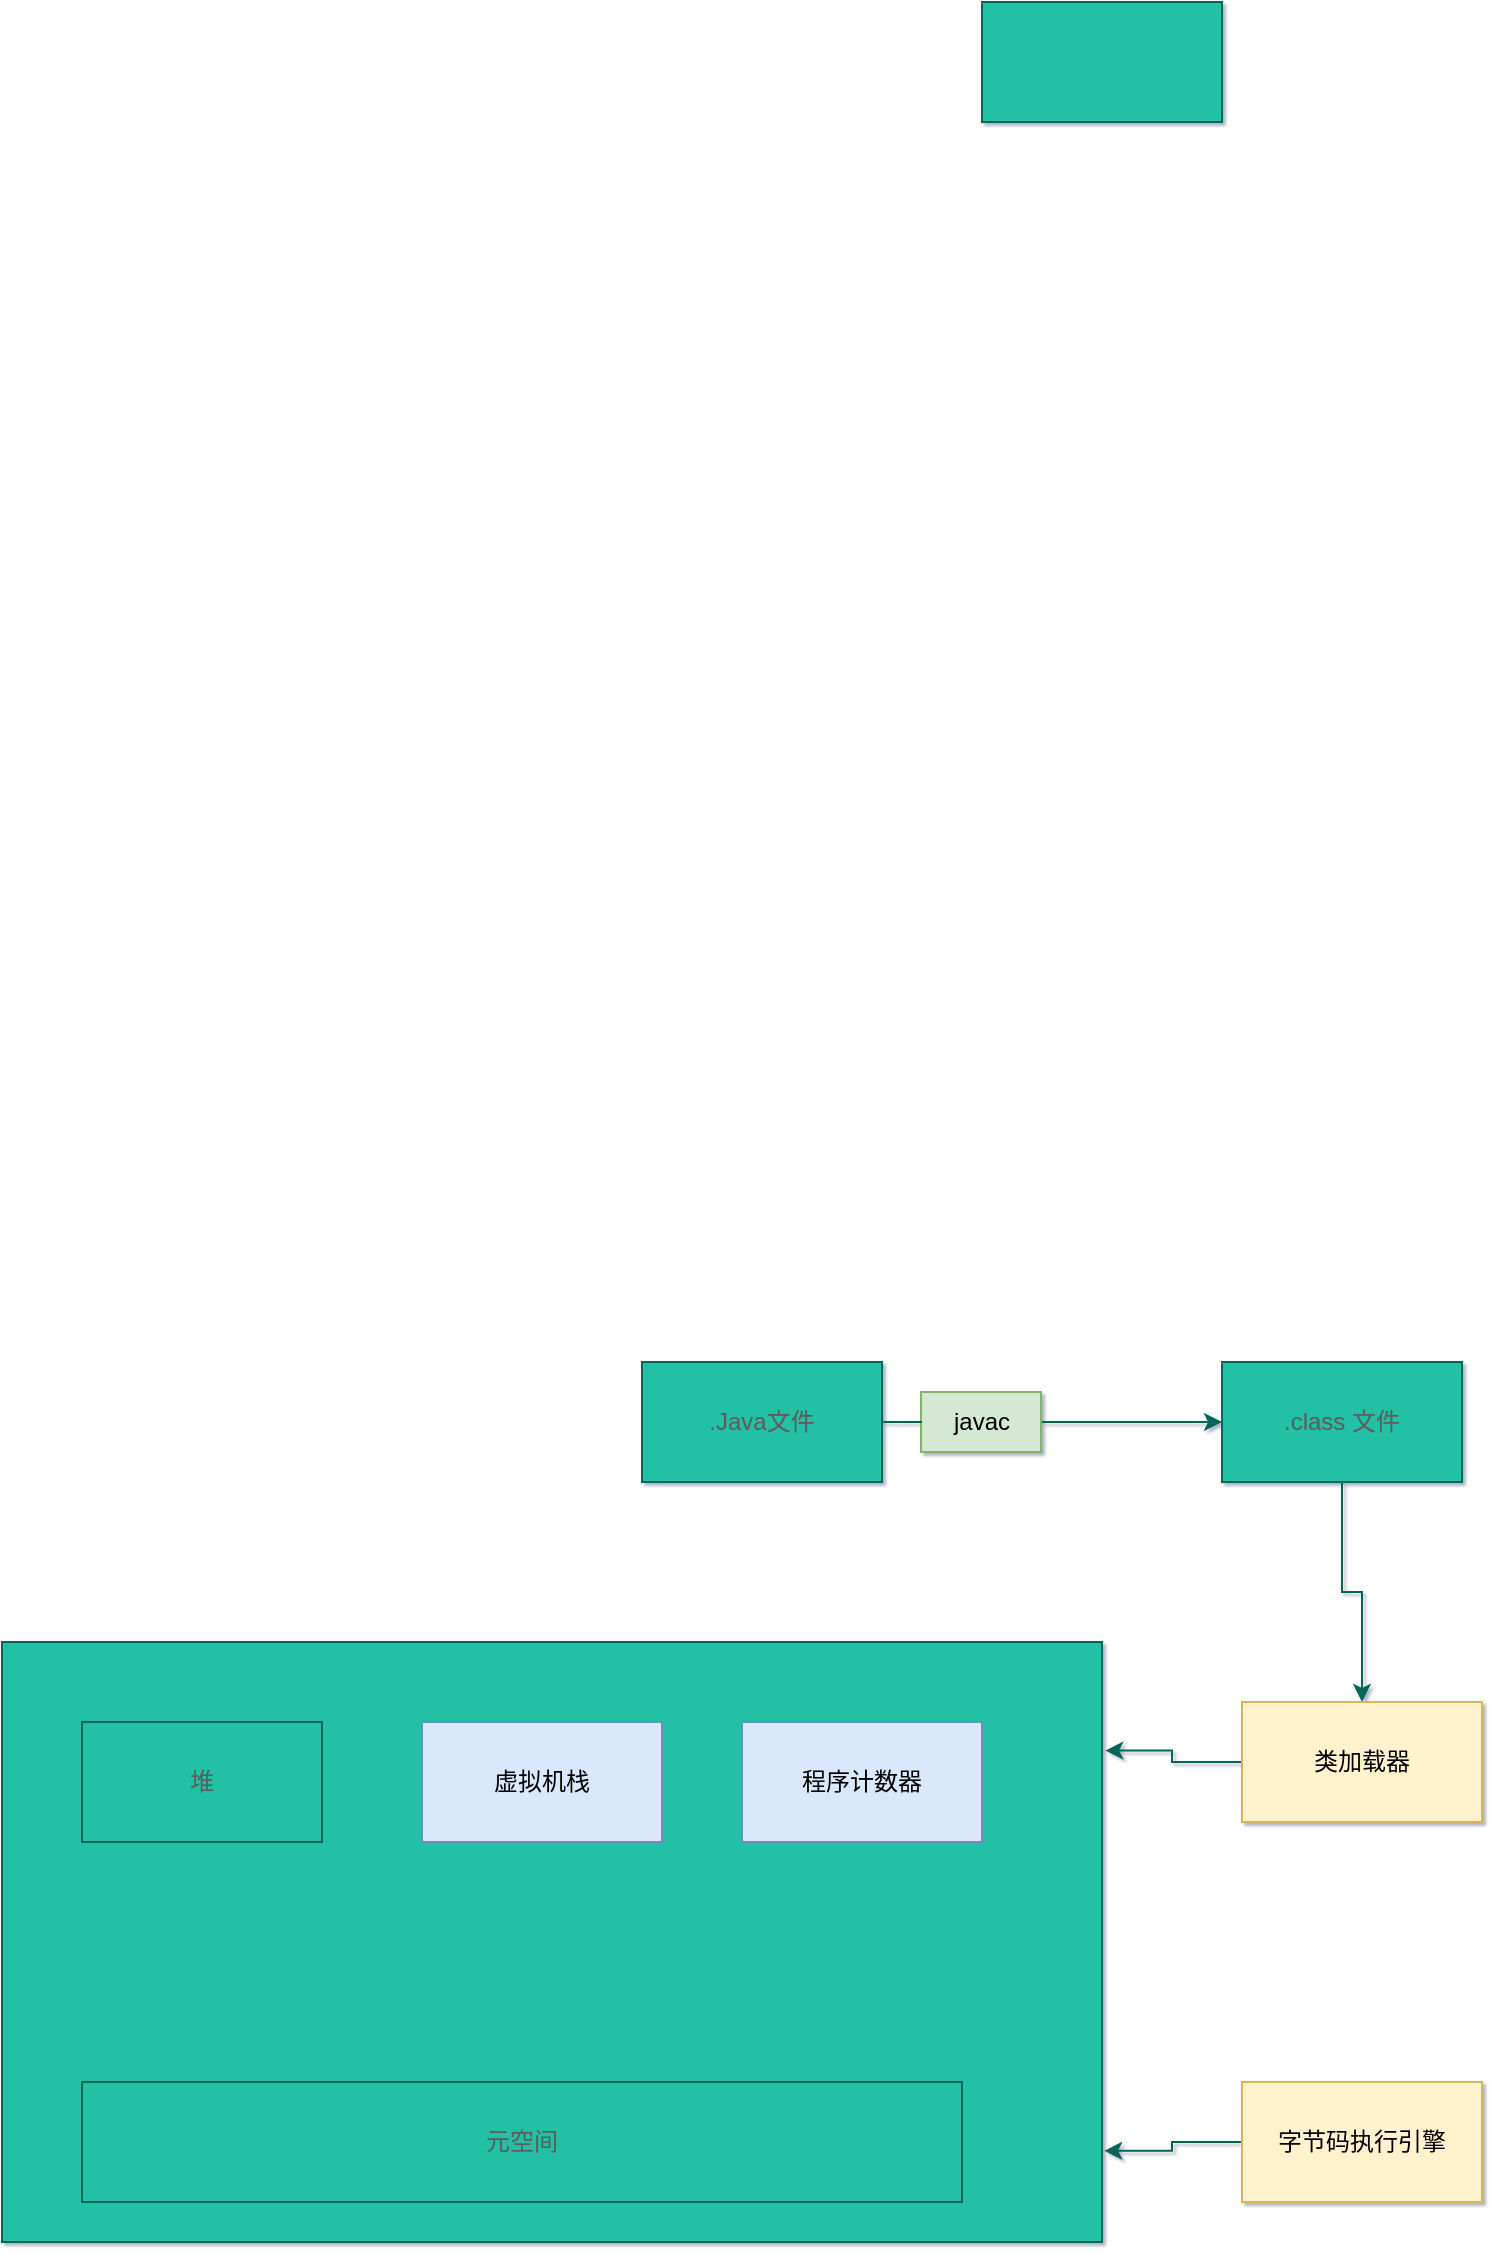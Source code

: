 <mxfile version="20.0.1" type="github">
  <diagram id="bDaeUC0RsBtI8EmDWwy7" name="第 1 页">
    <mxGraphModel dx="3519" dy="1716" grid="1" gridSize="10" guides="1" tooltips="1" connect="1" arrows="1" fold="1" page="1" pageScale="1" pageWidth="827" pageHeight="1169" math="0" shadow="1">
      <root>
        <mxCell id="0" />
        <mxCell id="1" parent="0" />
        <mxCell id="6O0fr-dVzJyz2uvv7P5e-1" value="" style="rounded=0;whiteSpace=wrap;html=1;fillColor=#21C0A5;strokeColor=#006658;fontColor=#5C5C5C;" vertex="1" parent="1">
          <mxGeometry x="-1730" y="70" width="550" height="300" as="geometry" />
        </mxCell>
        <mxCell id="6O0fr-dVzJyz2uvv7P5e-2" value="" style="rounded=0;whiteSpace=wrap;html=1;fillColor=#21C0A5;strokeColor=#006658;fontColor=#5C5C5C;" vertex="1" parent="1">
          <mxGeometry x="-1240" y="-750" width="120" height="60" as="geometry" />
        </mxCell>
        <mxCell id="6O0fr-dVzJyz2uvv7P5e-5" style="edgeStyle=orthogonalEdgeStyle;rounded=0;orthogonalLoop=1;jettySize=auto;html=1;entryX=0;entryY=0.5;entryDx=0;entryDy=0;startArrow=none;strokeColor=#006658;fontColor=#5C5C5C;" edge="1" parent="1" source="6O0fr-dVzJyz2uvv7P5e-6" target="6O0fr-dVzJyz2uvv7P5e-4">
          <mxGeometry relative="1" as="geometry" />
        </mxCell>
        <mxCell id="6O0fr-dVzJyz2uvv7P5e-3" value=".Java文件" style="rounded=0;whiteSpace=wrap;html=1;fillColor=#21C0A5;strokeColor=#006658;fontColor=#5C5C5C;" vertex="1" parent="1">
          <mxGeometry x="-1410" y="-70" width="120" height="60" as="geometry" />
        </mxCell>
        <mxCell id="6O0fr-dVzJyz2uvv7P5e-9" style="edgeStyle=orthogonalEdgeStyle;rounded=0;orthogonalLoop=1;jettySize=auto;html=1;entryX=0.5;entryY=0;entryDx=0;entryDy=0;strokeColor=#006658;fontColor=#5C5C5C;" edge="1" parent="1" source="6O0fr-dVzJyz2uvv7P5e-4" target="6O0fr-dVzJyz2uvv7P5e-8">
          <mxGeometry relative="1" as="geometry" />
        </mxCell>
        <mxCell id="6O0fr-dVzJyz2uvv7P5e-4" value=".class 文件" style="rounded=0;whiteSpace=wrap;html=1;fillColor=#21C0A5;strokeColor=#006658;fontColor=#5C5C5C;" vertex="1" parent="1">
          <mxGeometry x="-1120" y="-70" width="120" height="60" as="geometry" />
        </mxCell>
        <mxCell id="6O0fr-dVzJyz2uvv7P5e-6" value="javac" style="text;html=1;strokeColor=#82b366;fillColor=#d5e8d4;align=center;verticalAlign=middle;whiteSpace=wrap;rounded=0;" vertex="1" parent="1">
          <mxGeometry x="-1270.5" y="-55" width="60" height="30" as="geometry" />
        </mxCell>
        <mxCell id="6O0fr-dVzJyz2uvv7P5e-7" value="" style="edgeStyle=orthogonalEdgeStyle;rounded=0;orthogonalLoop=1;jettySize=auto;html=1;entryX=0;entryY=0.5;entryDx=0;entryDy=0;endArrow=none;strokeColor=#006658;fontColor=#5C5C5C;" edge="1" parent="1" source="6O0fr-dVzJyz2uvv7P5e-3" target="6O0fr-dVzJyz2uvv7P5e-6">
          <mxGeometry relative="1" as="geometry">
            <mxPoint x="-1280" y="-40" as="sourcePoint" />
            <mxPoint x="-1200" y="-40" as="targetPoint" />
          </mxGeometry>
        </mxCell>
        <mxCell id="6O0fr-dVzJyz2uvv7P5e-10" style="edgeStyle=orthogonalEdgeStyle;rounded=0;orthogonalLoop=1;jettySize=auto;html=1;exitX=0;exitY=0.5;exitDx=0;exitDy=0;entryX=1.003;entryY=0.181;entryDx=0;entryDy=0;entryPerimeter=0;strokeColor=#006658;fontColor=#5C5C5C;" edge="1" parent="1" source="6O0fr-dVzJyz2uvv7P5e-8" target="6O0fr-dVzJyz2uvv7P5e-1">
          <mxGeometry relative="1" as="geometry" />
        </mxCell>
        <mxCell id="6O0fr-dVzJyz2uvv7P5e-8" value="类加载器" style="rounded=0;whiteSpace=wrap;html=1;fillColor=#fff2cc;strokeColor=#d6b656;" vertex="1" parent="1">
          <mxGeometry x="-1110" y="100" width="120" height="60" as="geometry" />
        </mxCell>
        <mxCell id="6O0fr-dVzJyz2uvv7P5e-17" style="edgeStyle=orthogonalEdgeStyle;rounded=0;orthogonalLoop=1;jettySize=auto;html=1;exitX=0;exitY=0.5;exitDx=0;exitDy=0;entryX=1.002;entryY=0.848;entryDx=0;entryDy=0;entryPerimeter=0;strokeColor=#006658;fontColor=#5C5C5C;" edge="1" parent="1" source="6O0fr-dVzJyz2uvv7P5e-11" target="6O0fr-dVzJyz2uvv7P5e-1">
          <mxGeometry relative="1" as="geometry" />
        </mxCell>
        <mxCell id="6O0fr-dVzJyz2uvv7P5e-11" value="字节码执行引擎" style="rounded=0;whiteSpace=wrap;html=1;fillColor=#fff2cc;strokeColor=#d6b656;" vertex="1" parent="1">
          <mxGeometry x="-1110" y="290" width="120" height="60" as="geometry" />
        </mxCell>
        <mxCell id="6O0fr-dVzJyz2uvv7P5e-12" value="元空间" style="rounded=0;whiteSpace=wrap;html=1;fillColor=#21C0A5;strokeColor=#006658;fontColor=#5C5C5C;" vertex="1" parent="1">
          <mxGeometry x="-1690" y="290" width="440" height="60" as="geometry" />
        </mxCell>
        <mxCell id="6O0fr-dVzJyz2uvv7P5e-13" value="堆" style="rounded=0;whiteSpace=wrap;html=1;fillColor=#21C0A5;strokeColor=#006658;fontColor=#5C5C5C;" vertex="1" parent="1">
          <mxGeometry x="-1690" y="110" width="120" height="60" as="geometry" />
        </mxCell>
        <mxCell id="6O0fr-dVzJyz2uvv7P5e-14" value="虚拟机栈" style="rounded=0;whiteSpace=wrap;html=1;fillColor=#dae8fc;strokeColor=#6c8ebf;" vertex="1" parent="1">
          <mxGeometry x="-1520" y="110" width="120" height="60" as="geometry" />
        </mxCell>
        <mxCell id="6O0fr-dVzJyz2uvv7P5e-16" value="程序计数器" style="rounded=0;whiteSpace=wrap;html=1;fillColor=#dae8fc;strokeColor=#6c8ebf;" vertex="1" parent="1">
          <mxGeometry x="-1360" y="110" width="120" height="60" as="geometry" />
        </mxCell>
      </root>
    </mxGraphModel>
  </diagram>
</mxfile>
